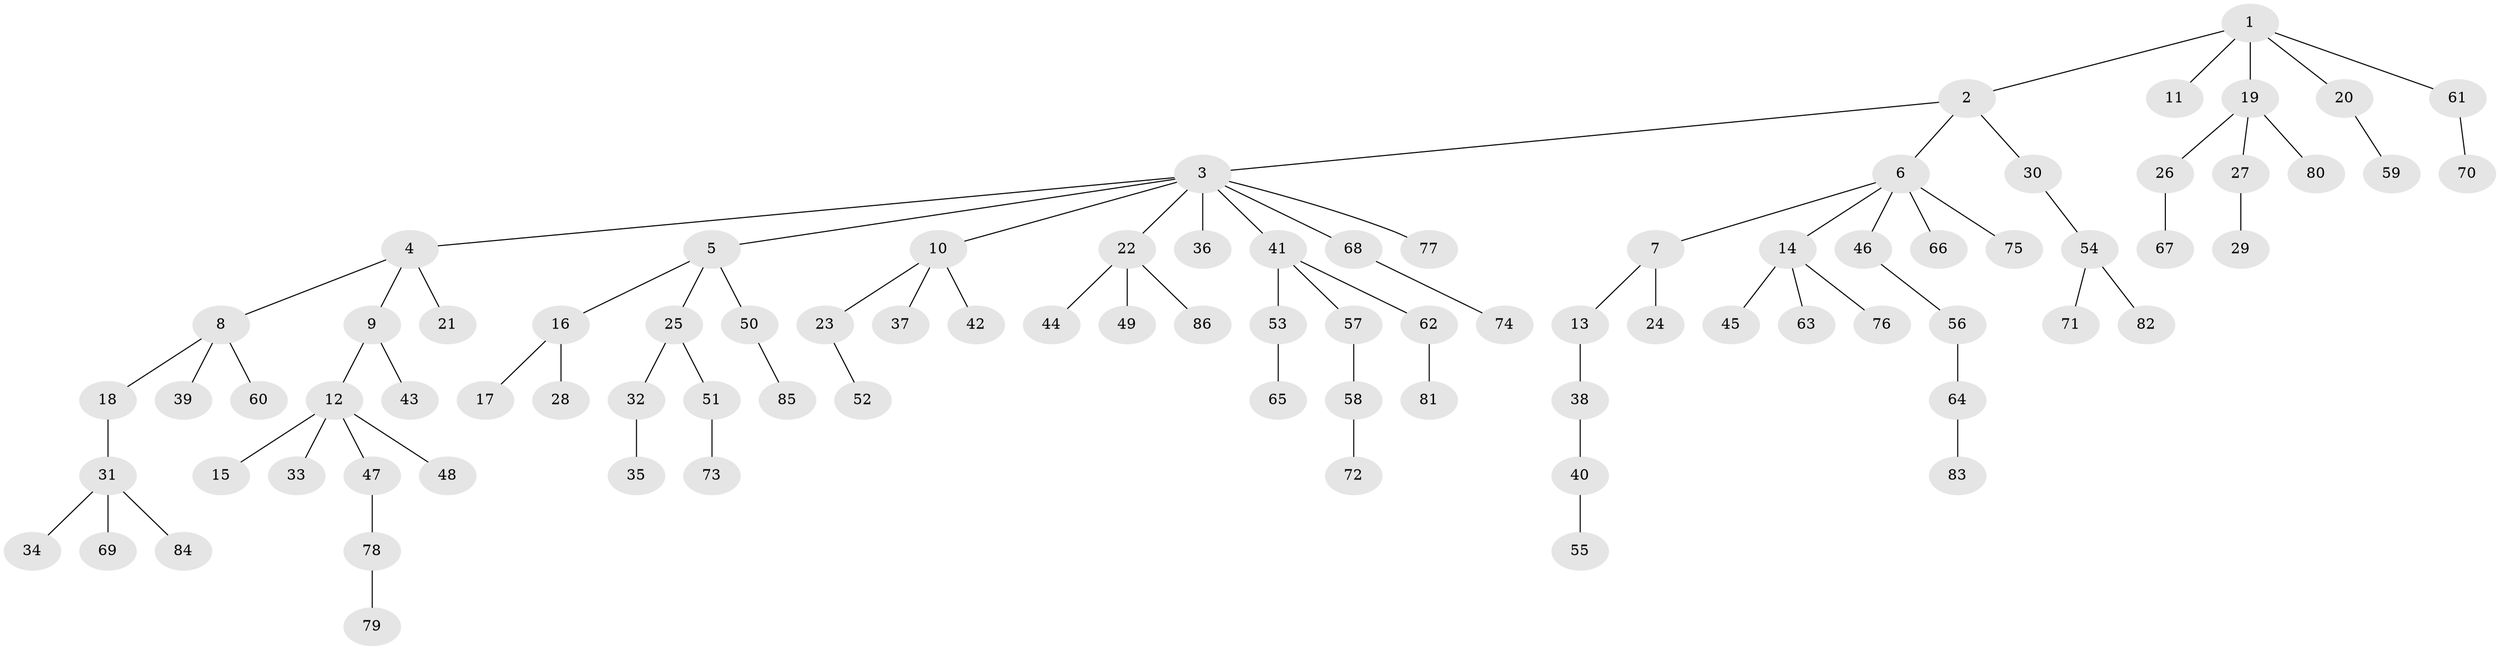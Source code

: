 // coarse degree distribution, {4: 0.09836065573770492, 2: 0.22950819672131148, 3: 0.13114754098360656, 1: 0.5081967213114754, 5: 0.01639344262295082, 8: 0.01639344262295082}
// Generated by graph-tools (version 1.1) at 2025/37/03/04/25 23:37:29]
// undirected, 86 vertices, 85 edges
graph export_dot {
  node [color=gray90,style=filled];
  1;
  2;
  3;
  4;
  5;
  6;
  7;
  8;
  9;
  10;
  11;
  12;
  13;
  14;
  15;
  16;
  17;
  18;
  19;
  20;
  21;
  22;
  23;
  24;
  25;
  26;
  27;
  28;
  29;
  30;
  31;
  32;
  33;
  34;
  35;
  36;
  37;
  38;
  39;
  40;
  41;
  42;
  43;
  44;
  45;
  46;
  47;
  48;
  49;
  50;
  51;
  52;
  53;
  54;
  55;
  56;
  57;
  58;
  59;
  60;
  61;
  62;
  63;
  64;
  65;
  66;
  67;
  68;
  69;
  70;
  71;
  72;
  73;
  74;
  75;
  76;
  77;
  78;
  79;
  80;
  81;
  82;
  83;
  84;
  85;
  86;
  1 -- 2;
  1 -- 11;
  1 -- 19;
  1 -- 20;
  1 -- 61;
  2 -- 3;
  2 -- 6;
  2 -- 30;
  3 -- 4;
  3 -- 5;
  3 -- 10;
  3 -- 22;
  3 -- 36;
  3 -- 41;
  3 -- 68;
  3 -- 77;
  4 -- 8;
  4 -- 9;
  4 -- 21;
  5 -- 16;
  5 -- 25;
  5 -- 50;
  6 -- 7;
  6 -- 14;
  6 -- 46;
  6 -- 66;
  6 -- 75;
  7 -- 13;
  7 -- 24;
  8 -- 18;
  8 -- 39;
  8 -- 60;
  9 -- 12;
  9 -- 43;
  10 -- 23;
  10 -- 37;
  10 -- 42;
  12 -- 15;
  12 -- 33;
  12 -- 47;
  12 -- 48;
  13 -- 38;
  14 -- 45;
  14 -- 63;
  14 -- 76;
  16 -- 17;
  16 -- 28;
  18 -- 31;
  19 -- 26;
  19 -- 27;
  19 -- 80;
  20 -- 59;
  22 -- 44;
  22 -- 49;
  22 -- 86;
  23 -- 52;
  25 -- 32;
  25 -- 51;
  26 -- 67;
  27 -- 29;
  30 -- 54;
  31 -- 34;
  31 -- 69;
  31 -- 84;
  32 -- 35;
  38 -- 40;
  40 -- 55;
  41 -- 53;
  41 -- 57;
  41 -- 62;
  46 -- 56;
  47 -- 78;
  50 -- 85;
  51 -- 73;
  53 -- 65;
  54 -- 71;
  54 -- 82;
  56 -- 64;
  57 -- 58;
  58 -- 72;
  61 -- 70;
  62 -- 81;
  64 -- 83;
  68 -- 74;
  78 -- 79;
}

